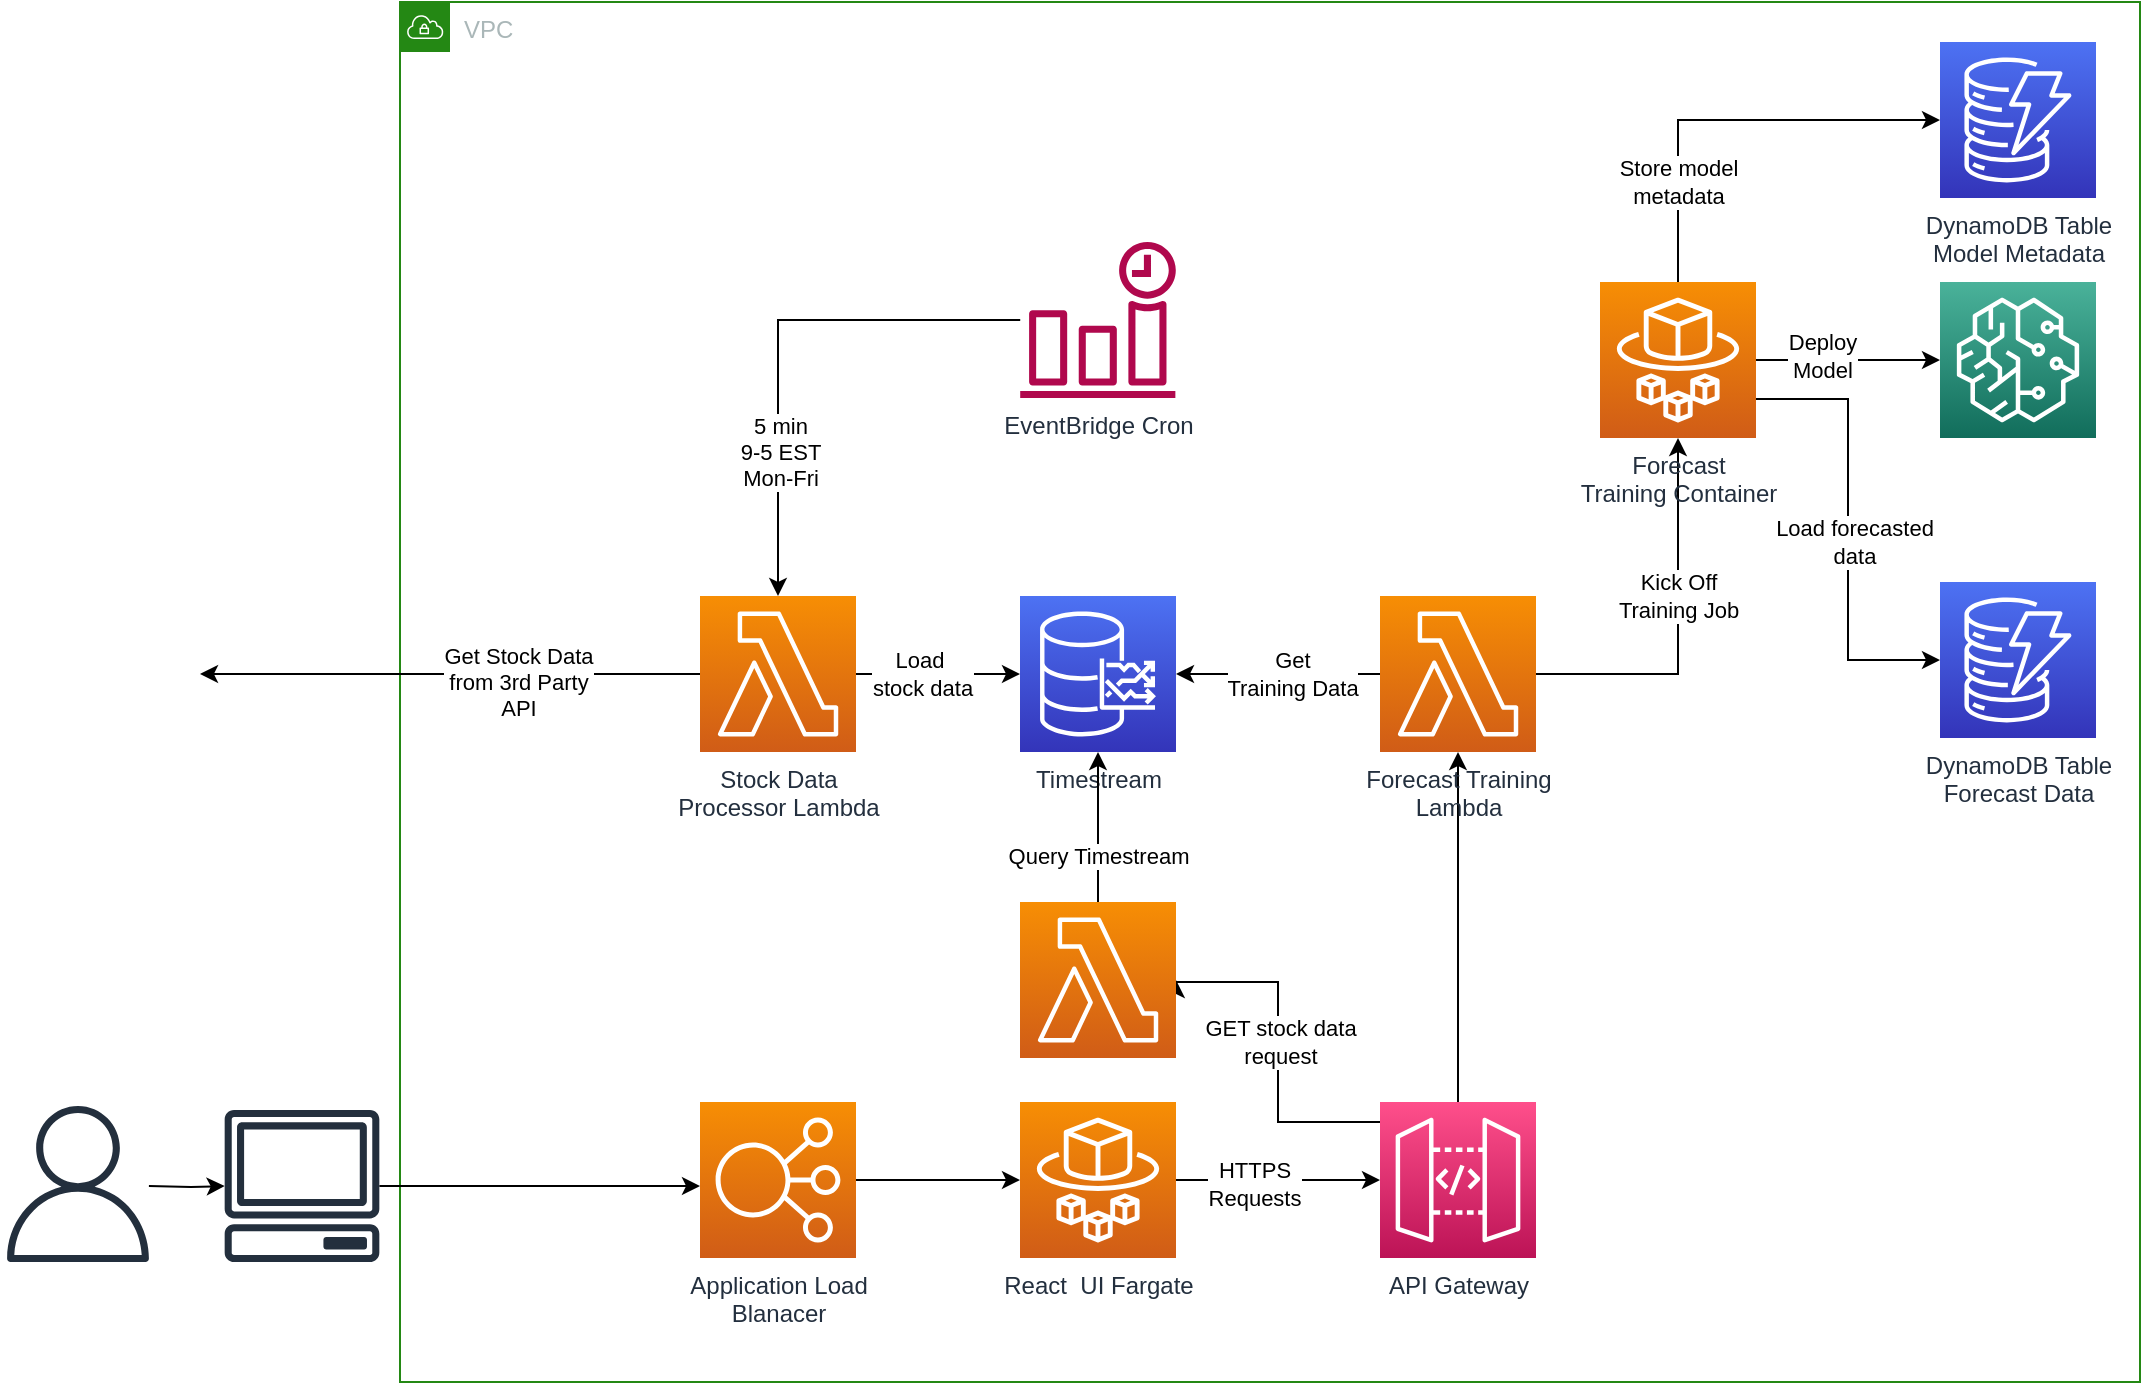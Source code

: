 <mxfile version="18.1.3" type="device"><diagram id="7Qns9XJT75Fdvwaxmo5F" name="Page-1"><mxGraphModel dx="1422" dy="1805" grid="1" gridSize="10" guides="1" tooltips="1" connect="1" arrows="1" fold="1" page="1" pageScale="1" pageWidth="850" pageHeight="1100" math="0" shadow="0"><root><mxCell id="0"/><mxCell id="1" parent="0"/><mxCell id="PbkSDOtg6uk8hDtU_EFY-1" value="VPC" style="points=[[0,0],[0.25,0],[0.5,0],[0.75,0],[1,0],[1,0.25],[1,0.5],[1,0.75],[1,1],[0.75,1],[0.5,1],[0.25,1],[0,1],[0,0.75],[0,0.5],[0,0.25]];outlineConnect=0;gradientColor=none;html=1;whiteSpace=wrap;fontSize=12;fontStyle=0;container=1;pointerEvents=0;collapsible=0;recursiveResize=0;shape=mxgraph.aws4.group;grIcon=mxgraph.aws4.group_vpc;strokeColor=#248814;fillColor=none;verticalAlign=top;align=left;spacingLeft=30;fontColor=#AAB7B8;dashed=0;" vertex="1" parent="1"><mxGeometry x="210" y="-170" width="870" height="690" as="geometry"/></mxCell><mxCell id="PbkSDOtg6uk8hDtU_EFY-11" style="edgeStyle=orthogonalEdgeStyle;rounded=0;orthogonalLoop=1;jettySize=auto;html=1;entryX=0;entryY=0.5;entryDx=0;entryDy=0;entryPerimeter=0;" edge="1" parent="PbkSDOtg6uk8hDtU_EFY-1" source="PbkSDOtg6uk8hDtU_EFY-5" target="PbkSDOtg6uk8hDtU_EFY-6"><mxGeometry relative="1" as="geometry"/></mxCell><mxCell id="PbkSDOtg6uk8hDtU_EFY-39" value="HTTPS&lt;br&gt;Requests" style="edgeLabel;html=1;align=center;verticalAlign=middle;resizable=0;points=[];" vertex="1" connectable="0" parent="PbkSDOtg6uk8hDtU_EFY-11"><mxGeometry x="-0.235" y="-2" relative="1" as="geometry"><mxPoint as="offset"/></mxGeometry></mxCell><mxCell id="PbkSDOtg6uk8hDtU_EFY-5" value="React&amp;nbsp; UI Fargate" style="sketch=0;points=[[0,0,0],[0.25,0,0],[0.5,0,0],[0.75,0,0],[1,0,0],[0,1,0],[0.25,1,0],[0.5,1,0],[0.75,1,0],[1,1,0],[0,0.25,0],[0,0.5,0],[0,0.75,0],[1,0.25,0],[1,0.5,0],[1,0.75,0]];outlineConnect=0;fontColor=#232F3E;gradientColor=#F78E04;gradientDirection=north;fillColor=#D05C17;strokeColor=#ffffff;dashed=0;verticalLabelPosition=bottom;verticalAlign=top;align=center;html=1;fontSize=12;fontStyle=0;aspect=fixed;shape=mxgraph.aws4.resourceIcon;resIcon=mxgraph.aws4.fargate;" vertex="1" parent="PbkSDOtg6uk8hDtU_EFY-1"><mxGeometry x="310" y="550" width="78" height="78" as="geometry"/></mxCell><mxCell id="PbkSDOtg6uk8hDtU_EFY-18" style="edgeStyle=orthogonalEdgeStyle;rounded=0;orthogonalLoop=1;jettySize=auto;html=1;" edge="1" parent="PbkSDOtg6uk8hDtU_EFY-1" source="PbkSDOtg6uk8hDtU_EFY-6" target="PbkSDOtg6uk8hDtU_EFY-7"><mxGeometry relative="1" as="geometry"/></mxCell><mxCell id="PbkSDOtg6uk8hDtU_EFY-43" style="edgeStyle=orthogonalEdgeStyle;rounded=0;orthogonalLoop=1;jettySize=auto;html=1;entryX=1;entryY=0.5;entryDx=0;entryDy=0;entryPerimeter=0;" edge="1" parent="PbkSDOtg6uk8hDtU_EFY-1" source="PbkSDOtg6uk8hDtU_EFY-6" target="PbkSDOtg6uk8hDtU_EFY-41"><mxGeometry relative="1" as="geometry"><Array as="points"><mxPoint x="439" y="560"/><mxPoint x="439" y="490"/></Array></mxGeometry></mxCell><mxCell id="PbkSDOtg6uk8hDtU_EFY-44" value="GET stock data&lt;br&gt;request" style="edgeLabel;html=1;align=center;verticalAlign=middle;resizable=0;points=[];" vertex="1" connectable="0" parent="PbkSDOtg6uk8hDtU_EFY-43"><mxGeometry x="0.171" y="1" relative="1" as="geometry"><mxPoint x="2" y="10" as="offset"/></mxGeometry></mxCell><mxCell id="PbkSDOtg6uk8hDtU_EFY-6" value="API Gateway" style="sketch=0;points=[[0,0,0],[0.25,0,0],[0.5,0,0],[0.75,0,0],[1,0,0],[0,1,0],[0.25,1,0],[0.5,1,0],[0.75,1,0],[1,1,0],[0,0.25,0],[0,0.5,0],[0,0.75,0],[1,0.25,0],[1,0.5,0],[1,0.75,0]];outlineConnect=0;fontColor=#232F3E;gradientColor=#FF4F8B;gradientDirection=north;fillColor=#BC1356;strokeColor=#ffffff;dashed=0;verticalLabelPosition=bottom;verticalAlign=top;align=center;html=1;fontSize=12;fontStyle=0;aspect=fixed;shape=mxgraph.aws4.resourceIcon;resIcon=mxgraph.aws4.api_gateway;" vertex="1" parent="PbkSDOtg6uk8hDtU_EFY-1"><mxGeometry x="490" y="550" width="78" height="78" as="geometry"/></mxCell><mxCell id="PbkSDOtg6uk8hDtU_EFY-14" style="edgeStyle=orthogonalEdgeStyle;rounded=0;orthogonalLoop=1;jettySize=auto;html=1;entryX=0.5;entryY=1;entryDx=0;entryDy=0;entryPerimeter=0;" edge="1" parent="PbkSDOtg6uk8hDtU_EFY-1" source="PbkSDOtg6uk8hDtU_EFY-7" target="PbkSDOtg6uk8hDtU_EFY-28"><mxGeometry relative="1" as="geometry"><mxPoint x="639" y="270" as="targetPoint"/></mxGeometry></mxCell><mxCell id="PbkSDOtg6uk8hDtU_EFY-27" value="Kick Off&lt;br&gt;Training Job" style="edgeLabel;html=1;align=center;verticalAlign=middle;resizable=0;points=[];" vertex="1" connectable="0" parent="PbkSDOtg6uk8hDtU_EFY-14"><mxGeometry x="-0.437" y="-4" relative="1" as="geometry"><mxPoint x="18" y="-43" as="offset"/></mxGeometry></mxCell><mxCell id="PbkSDOtg6uk8hDtU_EFY-19" style="edgeStyle=orthogonalEdgeStyle;rounded=0;orthogonalLoop=1;jettySize=auto;html=1;entryX=1;entryY=0.5;entryDx=0;entryDy=0;entryPerimeter=0;" edge="1" parent="PbkSDOtg6uk8hDtU_EFY-1" source="PbkSDOtg6uk8hDtU_EFY-7" target="PbkSDOtg6uk8hDtU_EFY-15"><mxGeometry relative="1" as="geometry"><Array as="points"><mxPoint x="450" y="336"/><mxPoint x="450" y="336"/></Array></mxGeometry></mxCell><mxCell id="PbkSDOtg6uk8hDtU_EFY-29" value="Get&lt;br&gt;Training Data" style="edgeLabel;html=1;align=center;verticalAlign=middle;resizable=0;points=[];" vertex="1" connectable="0" parent="PbkSDOtg6uk8hDtU_EFY-19"><mxGeometry x="-0.239" y="1" relative="1" as="geometry"><mxPoint x="-5" y="-1" as="offset"/></mxGeometry></mxCell><mxCell id="PbkSDOtg6uk8hDtU_EFY-7" value="Forecast Training&lt;br&gt;Lambda" style="sketch=0;points=[[0,0,0],[0.25,0,0],[0.5,0,0],[0.75,0,0],[1,0,0],[0,1,0],[0.25,1,0],[0.5,1,0],[0.75,1,0],[1,1,0],[0,0.25,0],[0,0.5,0],[0,0.75,0],[1,0.25,0],[1,0.5,0],[1,0.75,0]];outlineConnect=0;fontColor=#232F3E;gradientColor=#F78E04;gradientDirection=north;fillColor=#D05C17;strokeColor=#ffffff;dashed=0;verticalLabelPosition=bottom;verticalAlign=top;align=center;html=1;fontSize=12;fontStyle=0;aspect=fixed;shape=mxgraph.aws4.resourceIcon;resIcon=mxgraph.aws4.lambda;" vertex="1" parent="PbkSDOtg6uk8hDtU_EFY-1"><mxGeometry x="490" y="297" width="78" height="78" as="geometry"/></mxCell><mxCell id="PbkSDOtg6uk8hDtU_EFY-10" style="edgeStyle=orthogonalEdgeStyle;rounded=0;orthogonalLoop=1;jettySize=auto;html=1;entryX=0;entryY=0.5;entryDx=0;entryDy=0;entryPerimeter=0;" edge="1" parent="PbkSDOtg6uk8hDtU_EFY-1" source="PbkSDOtg6uk8hDtU_EFY-8" target="PbkSDOtg6uk8hDtU_EFY-5"><mxGeometry relative="1" as="geometry"/></mxCell><mxCell id="PbkSDOtg6uk8hDtU_EFY-8" value="Application Load&lt;br&gt;Blanacer" style="sketch=0;points=[[0,0,0],[0.25,0,0],[0.5,0,0],[0.75,0,0],[1,0,0],[0,1,0],[0.25,1,0],[0.5,1,0],[0.75,1,0],[1,1,0],[0,0.25,0],[0,0.5,0],[0,0.75,0],[1,0.25,0],[1,0.5,0],[1,0.75,0]];outlineConnect=0;fontColor=#232F3E;gradientColor=#F78E04;gradientDirection=north;fillColor=#D05C17;strokeColor=#ffffff;dashed=0;verticalLabelPosition=bottom;verticalAlign=top;align=center;html=1;fontSize=12;fontStyle=0;aspect=fixed;shape=mxgraph.aws4.resourceIcon;resIcon=mxgraph.aws4.elastic_load_balancing;" vertex="1" parent="PbkSDOtg6uk8hDtU_EFY-1"><mxGeometry x="150" y="550" width="78" height="78" as="geometry"/></mxCell><mxCell id="PbkSDOtg6uk8hDtU_EFY-15" value="Timestream" style="sketch=0;points=[[0,0,0],[0.25,0,0],[0.5,0,0],[0.75,0,0],[1,0,0],[0,1,0],[0.25,1,0],[0.5,1,0],[0.75,1,0],[1,1,0],[0,0.25,0],[0,0.5,0],[0,0.75,0],[1,0.25,0],[1,0.5,0],[1,0.75,0]];outlineConnect=0;fontColor=#232F3E;gradientColor=#4D72F3;gradientDirection=north;fillColor=#3334B9;strokeColor=#ffffff;dashed=0;verticalLabelPosition=bottom;verticalAlign=top;align=center;html=1;fontSize=12;fontStyle=0;aspect=fixed;shape=mxgraph.aws4.resourceIcon;resIcon=mxgraph.aws4.timestream;" vertex="1" parent="PbkSDOtg6uk8hDtU_EFY-1"><mxGeometry x="310" y="297" width="78" height="78" as="geometry"/></mxCell><mxCell id="PbkSDOtg6uk8hDtU_EFY-25" style="edgeStyle=orthogonalEdgeStyle;rounded=0;orthogonalLoop=1;jettySize=auto;html=1;" edge="1" parent="PbkSDOtg6uk8hDtU_EFY-1" source="PbkSDOtg6uk8hDtU_EFY-20" target="PbkSDOtg6uk8hDtU_EFY-15"><mxGeometry relative="1" as="geometry"/></mxCell><mxCell id="PbkSDOtg6uk8hDtU_EFY-26" value="Load&amp;nbsp; &lt;br&gt;stock data" style="edgeLabel;html=1;align=center;verticalAlign=middle;resizable=0;points=[];" vertex="1" connectable="0" parent="PbkSDOtg6uk8hDtU_EFY-25"><mxGeometry x="0.253" y="-1" relative="1" as="geometry"><mxPoint x="-19" y="-1" as="offset"/></mxGeometry></mxCell><mxCell id="PbkSDOtg6uk8hDtU_EFY-20" value="Stock Data&lt;br&gt;Processor Lambda" style="sketch=0;points=[[0,0,0],[0.25,0,0],[0.5,0,0],[0.75,0,0],[1,0,0],[0,1,0],[0.25,1,0],[0.5,1,0],[0.75,1,0],[1,1,0],[0,0.25,0],[0,0.5,0],[0,0.75,0],[1,0.25,0],[1,0.5,0],[1,0.75,0]];outlineConnect=0;fontColor=#232F3E;gradientColor=#F78E04;gradientDirection=north;fillColor=#D05C17;strokeColor=#ffffff;dashed=0;verticalLabelPosition=bottom;verticalAlign=top;align=center;html=1;fontSize=12;fontStyle=0;aspect=fixed;shape=mxgraph.aws4.resourceIcon;resIcon=mxgraph.aws4.lambda;" vertex="1" parent="PbkSDOtg6uk8hDtU_EFY-1"><mxGeometry x="150" y="297" width="78" height="78" as="geometry"/></mxCell><mxCell id="PbkSDOtg6uk8hDtU_EFY-23" style="edgeStyle=orthogonalEdgeStyle;rounded=0;orthogonalLoop=1;jettySize=auto;html=1;entryX=0.5;entryY=0;entryDx=0;entryDy=0;entryPerimeter=0;" edge="1" parent="PbkSDOtg6uk8hDtU_EFY-1" source="PbkSDOtg6uk8hDtU_EFY-21" target="PbkSDOtg6uk8hDtU_EFY-20"><mxGeometry relative="1" as="geometry"/></mxCell><mxCell id="PbkSDOtg6uk8hDtU_EFY-24" value="5 min&lt;br&gt;9-5 EST&lt;br&gt;Mon-Fri" style="edgeLabel;html=1;align=center;verticalAlign=middle;resizable=0;points=[];" vertex="1" connectable="0" parent="PbkSDOtg6uk8hDtU_EFY-23"><mxGeometry x="0.075" y="4" relative="1" as="geometry"><mxPoint x="-3" y="47" as="offset"/></mxGeometry></mxCell><mxCell id="PbkSDOtg6uk8hDtU_EFY-21" value="EventBridge Cron" style="sketch=0;outlineConnect=0;fontColor=#232F3E;gradientColor=none;fillColor=#B0084D;strokeColor=none;dashed=0;verticalLabelPosition=bottom;verticalAlign=top;align=center;html=1;fontSize=12;fontStyle=0;aspect=fixed;pointerEvents=1;shape=mxgraph.aws4.event_time_based;" vertex="1" parent="PbkSDOtg6uk8hDtU_EFY-1"><mxGeometry x="310" y="120" width="78" height="78" as="geometry"/></mxCell><mxCell id="PbkSDOtg6uk8hDtU_EFY-34" style="edgeStyle=orthogonalEdgeStyle;rounded=0;orthogonalLoop=1;jettySize=auto;html=1;entryX=0;entryY=0.5;entryDx=0;entryDy=0;entryPerimeter=0;" edge="1" parent="PbkSDOtg6uk8hDtU_EFY-1" source="PbkSDOtg6uk8hDtU_EFY-28" target="PbkSDOtg6uk8hDtU_EFY-33"><mxGeometry relative="1" as="geometry"/></mxCell><mxCell id="PbkSDOtg6uk8hDtU_EFY-35" value="Deploy&lt;br&gt;Model" style="edgeLabel;html=1;align=center;verticalAlign=middle;resizable=0;points=[];" vertex="1" connectable="0" parent="PbkSDOtg6uk8hDtU_EFY-34"><mxGeometry x="-0.283" y="2" relative="1" as="geometry"><mxPoint as="offset"/></mxGeometry></mxCell><mxCell id="PbkSDOtg6uk8hDtU_EFY-47" style="edgeStyle=orthogonalEdgeStyle;rounded=0;orthogonalLoop=1;jettySize=auto;html=1;entryX=0;entryY=0.5;entryDx=0;entryDy=0;entryPerimeter=0;" edge="1" parent="PbkSDOtg6uk8hDtU_EFY-1" source="PbkSDOtg6uk8hDtU_EFY-28" target="PbkSDOtg6uk8hDtU_EFY-46"><mxGeometry relative="1" as="geometry"><Array as="points"><mxPoint x="639" y="59"/></Array></mxGeometry></mxCell><mxCell id="PbkSDOtg6uk8hDtU_EFY-48" value="Store model&lt;br&gt;metadata" style="edgeLabel;html=1;align=center;verticalAlign=middle;resizable=0;points=[];" vertex="1" connectable="0" parent="PbkSDOtg6uk8hDtU_EFY-47"><mxGeometry x="-0.009" relative="1" as="geometry"><mxPoint x="-24" y="31" as="offset"/></mxGeometry></mxCell><mxCell id="PbkSDOtg6uk8hDtU_EFY-56" style="edgeStyle=orthogonalEdgeStyle;rounded=0;orthogonalLoop=1;jettySize=auto;html=1;exitX=1;exitY=0.75;exitDx=0;exitDy=0;exitPerimeter=0;entryX=0;entryY=0.5;entryDx=0;entryDy=0;entryPerimeter=0;" edge="1" parent="PbkSDOtg6uk8hDtU_EFY-1" source="PbkSDOtg6uk8hDtU_EFY-28" target="PbkSDOtg6uk8hDtU_EFY-36"><mxGeometry relative="1" as="geometry"/></mxCell><mxCell id="PbkSDOtg6uk8hDtU_EFY-57" value="Load forecasted &lt;br&gt;data" style="edgeLabel;html=1;align=center;verticalAlign=middle;resizable=0;points=[];" vertex="1" connectable="0" parent="PbkSDOtg6uk8hDtU_EFY-56"><mxGeometry x="-0.169" y="3" relative="1" as="geometry"><mxPoint y="25" as="offset"/></mxGeometry></mxCell><mxCell id="PbkSDOtg6uk8hDtU_EFY-28" value="Forecast&lt;br&gt;Training Container" style="sketch=0;points=[[0,0,0],[0.25,0,0],[0.5,0,0],[0.75,0,0],[1,0,0],[0,1,0],[0.25,1,0],[0.5,1,0],[0.75,1,0],[1,1,0],[0,0.25,0],[0,0.5,0],[0,0.75,0],[1,0.25,0],[1,0.5,0],[1,0.75,0]];outlineConnect=0;fontColor=#232F3E;gradientColor=#F78E04;gradientDirection=north;fillColor=#D05C17;strokeColor=#ffffff;dashed=0;verticalLabelPosition=bottom;verticalAlign=top;align=center;html=1;fontSize=12;fontStyle=0;aspect=fixed;shape=mxgraph.aws4.resourceIcon;resIcon=mxgraph.aws4.fargate;" vertex="1" parent="PbkSDOtg6uk8hDtU_EFY-1"><mxGeometry x="600" y="140" width="78" height="78" as="geometry"/></mxCell><mxCell id="PbkSDOtg6uk8hDtU_EFY-33" value="" style="sketch=0;points=[[0,0,0],[0.25,0,0],[0.5,0,0],[0.75,0,0],[1,0,0],[0,1,0],[0.25,1,0],[0.5,1,0],[0.75,1,0],[1,1,0],[0,0.25,0],[0,0.5,0],[0,0.75,0],[1,0.25,0],[1,0.5,0],[1,0.75,0]];outlineConnect=0;fontColor=#232F3E;gradientColor=#4AB29A;gradientDirection=north;fillColor=#116D5B;strokeColor=#ffffff;dashed=0;verticalLabelPosition=bottom;verticalAlign=top;align=center;html=1;fontSize=12;fontStyle=0;aspect=fixed;shape=mxgraph.aws4.resourceIcon;resIcon=mxgraph.aws4.sagemaker;" vertex="1" parent="PbkSDOtg6uk8hDtU_EFY-1"><mxGeometry x="770" y="140" width="78" height="78" as="geometry"/></mxCell><mxCell id="PbkSDOtg6uk8hDtU_EFY-36" value="DynamoDB Table&lt;br&gt;Forecast Data" style="sketch=0;points=[[0,0,0],[0.25,0,0],[0.5,0,0],[0.75,0,0],[1,0,0],[0,1,0],[0.25,1,0],[0.5,1,0],[0.75,1,0],[1,1,0],[0,0.25,0],[0,0.5,0],[0,0.75,0],[1,0.25,0],[1,0.5,0],[1,0.75,0]];outlineConnect=0;fontColor=#232F3E;gradientColor=#4D72F3;gradientDirection=north;fillColor=#3334B9;strokeColor=#ffffff;dashed=0;verticalLabelPosition=bottom;verticalAlign=top;align=center;html=1;fontSize=12;fontStyle=0;aspect=fixed;shape=mxgraph.aws4.resourceIcon;resIcon=mxgraph.aws4.dynamodb;" vertex="1" parent="PbkSDOtg6uk8hDtU_EFY-1"><mxGeometry x="770" y="290" width="78" height="78" as="geometry"/></mxCell><mxCell id="PbkSDOtg6uk8hDtU_EFY-42" style="edgeStyle=orthogonalEdgeStyle;rounded=0;orthogonalLoop=1;jettySize=auto;html=1;entryX=0.5;entryY=1;entryDx=0;entryDy=0;entryPerimeter=0;exitX=0.513;exitY=0;exitDx=0;exitDy=0;exitPerimeter=0;" edge="1" parent="PbkSDOtg6uk8hDtU_EFY-1" source="PbkSDOtg6uk8hDtU_EFY-41" target="PbkSDOtg6uk8hDtU_EFY-15"><mxGeometry relative="1" as="geometry"><Array as="points"><mxPoint x="349" y="460"/></Array></mxGeometry></mxCell><mxCell id="PbkSDOtg6uk8hDtU_EFY-45" value="Query Timestream" style="edgeLabel;html=1;align=center;verticalAlign=middle;resizable=0;points=[];" vertex="1" connectable="0" parent="PbkSDOtg6uk8hDtU_EFY-42"><mxGeometry x="-0.279" y="3" relative="1" as="geometry"><mxPoint x="3" y="-10" as="offset"/></mxGeometry></mxCell><mxCell id="PbkSDOtg6uk8hDtU_EFY-41" value="" style="sketch=0;points=[[0,0,0],[0.25,0,0],[0.5,0,0],[0.75,0,0],[1,0,0],[0,1,0],[0.25,1,0],[0.5,1,0],[0.75,1,0],[1,1,0],[0,0.25,0],[0,0.5,0],[0,0.75,0],[1,0.25,0],[1,0.5,0],[1,0.75,0]];outlineConnect=0;fontColor=#232F3E;gradientColor=#F78E04;gradientDirection=north;fillColor=#D05C17;strokeColor=#ffffff;dashed=0;verticalLabelPosition=bottom;verticalAlign=top;align=center;html=1;fontSize=12;fontStyle=0;aspect=fixed;shape=mxgraph.aws4.resourceIcon;resIcon=mxgraph.aws4.lambda;" vertex="1" parent="PbkSDOtg6uk8hDtU_EFY-1"><mxGeometry x="310" y="450" width="78" height="78" as="geometry"/></mxCell><mxCell id="PbkSDOtg6uk8hDtU_EFY-46" value="DynamoDB Table&lt;br&gt;Model Metadata" style="sketch=0;points=[[0,0,0],[0.25,0,0],[0.5,0,0],[0.75,0,0],[1,0,0],[0,1,0],[0.25,1,0],[0.5,1,0],[0.75,1,0],[1,1,0],[0,0.25,0],[0,0.5,0],[0,0.75,0],[1,0.25,0],[1,0.5,0],[1,0.75,0]];outlineConnect=0;fontColor=#232F3E;gradientColor=#4D72F3;gradientDirection=north;fillColor=#3334B9;strokeColor=#ffffff;dashed=0;verticalLabelPosition=bottom;verticalAlign=top;align=center;html=1;fontSize=12;fontStyle=0;aspect=fixed;shape=mxgraph.aws4.resourceIcon;resIcon=mxgraph.aws4.dynamodb;" vertex="1" parent="PbkSDOtg6uk8hDtU_EFY-1"><mxGeometry x="770" y="20" width="78" height="78" as="geometry"/></mxCell><mxCell id="PbkSDOtg6uk8hDtU_EFY-4" value="" style="edgeStyle=orthogonalEdgeStyle;rounded=0;orthogonalLoop=1;jettySize=auto;html=1;" edge="1" parent="1" target="PbkSDOtg6uk8hDtU_EFY-3"><mxGeometry relative="1" as="geometry"><mxPoint x="84.455" y="422" as="sourcePoint"/></mxGeometry></mxCell><mxCell id="PbkSDOtg6uk8hDtU_EFY-2" value="" style="sketch=0;outlineConnect=0;fontColor=#232F3E;gradientColor=none;fillColor=#232F3D;strokeColor=none;dashed=0;verticalLabelPosition=bottom;verticalAlign=top;align=center;html=1;fontSize=12;fontStyle=0;aspect=fixed;pointerEvents=1;shape=mxgraph.aws4.user;" vertex="1" parent="1"><mxGeometry x="10" y="382" width="78" height="78" as="geometry"/></mxCell><mxCell id="PbkSDOtg6uk8hDtU_EFY-9" style="edgeStyle=orthogonalEdgeStyle;rounded=0;orthogonalLoop=1;jettySize=auto;html=1;" edge="1" parent="1" source="PbkSDOtg6uk8hDtU_EFY-3" target="PbkSDOtg6uk8hDtU_EFY-8"><mxGeometry relative="1" as="geometry"><Array as="points"><mxPoint x="320" y="422"/><mxPoint x="320" y="422"/></Array></mxGeometry></mxCell><mxCell id="PbkSDOtg6uk8hDtU_EFY-3" value="" style="sketch=0;outlineConnect=0;fontColor=#232F3E;gradientColor=none;fillColor=#232F3D;strokeColor=none;dashed=0;verticalLabelPosition=bottom;verticalAlign=top;align=center;html=1;fontSize=12;fontStyle=0;aspect=fixed;pointerEvents=1;shape=mxgraph.aws4.client;" vertex="1" parent="1"><mxGeometry x="122" y="384" width="78" height="76" as="geometry"/></mxCell><mxCell id="PbkSDOtg6uk8hDtU_EFY-30" style="edgeStyle=orthogonalEdgeStyle;rounded=0;orthogonalLoop=1;jettySize=auto;html=1;" edge="1" parent="1" source="PbkSDOtg6uk8hDtU_EFY-20"><mxGeometry relative="1" as="geometry"><mxPoint x="110" y="166" as="targetPoint"/></mxGeometry></mxCell><mxCell id="PbkSDOtg6uk8hDtU_EFY-31" value="Get Stock Data&lt;br&gt;from 3rd Party&lt;br&gt;API" style="edgeLabel;html=1;align=center;verticalAlign=middle;resizable=0;points=[];" vertex="1" connectable="0" parent="PbkSDOtg6uk8hDtU_EFY-30"><mxGeometry x="-0.271" y="-4" relative="1" as="geometry"><mxPoint y="8" as="offset"/></mxGeometry></mxCell></root></mxGraphModel></diagram></mxfile>